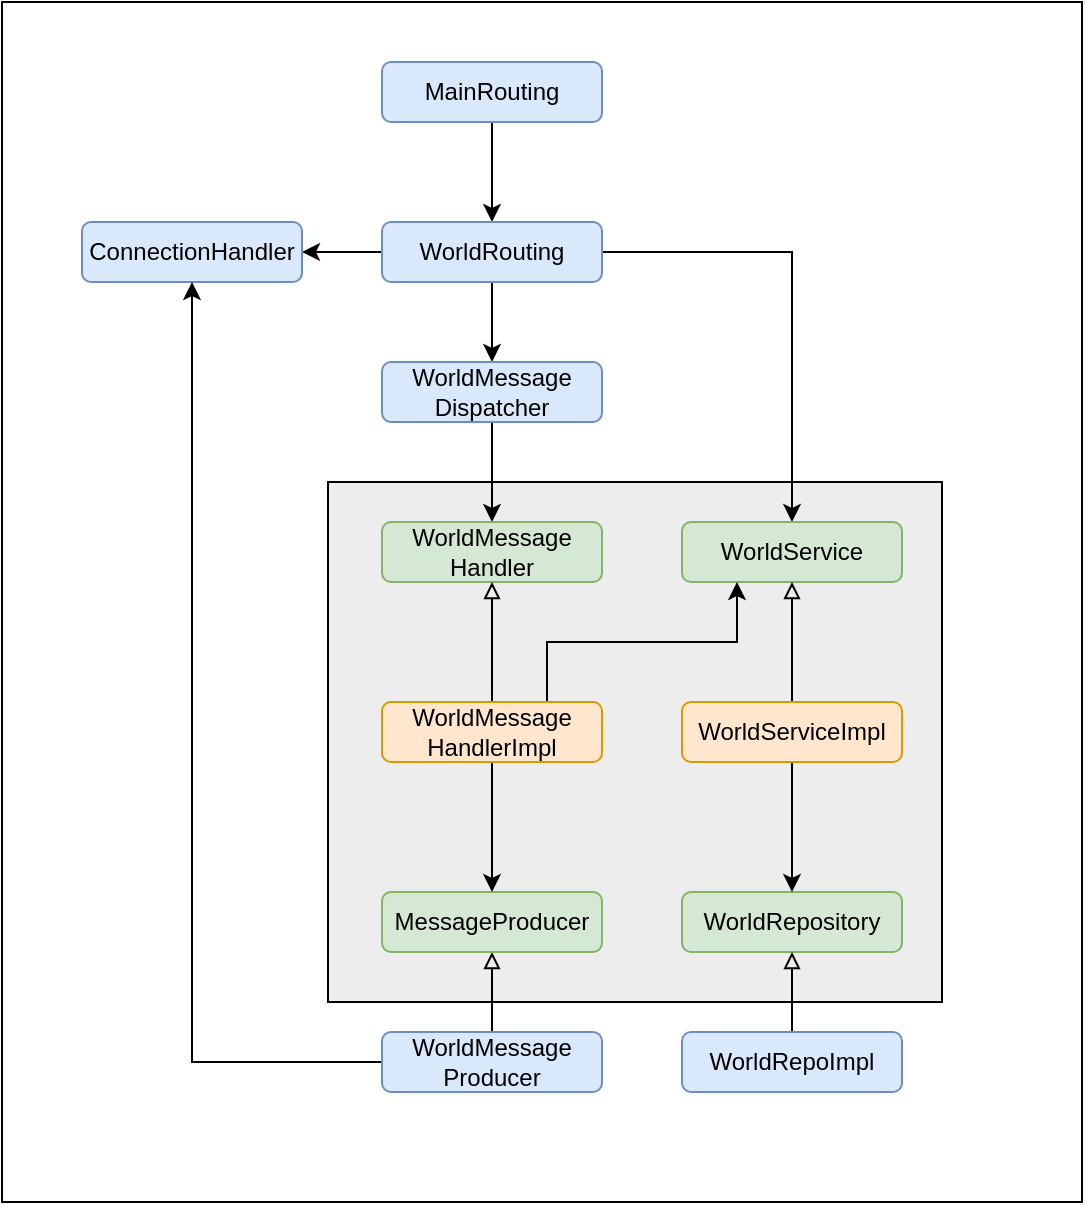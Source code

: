 <mxfile version="16.0.0" type="device"><diagram id="W6NS-g5eNcuoSr9xWdhe" name="Page-1"><mxGraphModel dx="1303" dy="687" grid="1" gridSize="10" guides="1" tooltips="1" connect="1" arrows="1" fold="1" page="1" pageScale="1" pageWidth="827" pageHeight="1169" math="0" shadow="0"><root><mxCell id="0"/><mxCell id="1" parent="0"/><mxCell id="jWlQcdZDTNU2XppyOp10-45" value="" style="rounded=0;whiteSpace=wrap;html=1;fillColor=default;" vertex="1" parent="1"><mxGeometry x="130" y="90" width="540" height="600" as="geometry"/></mxCell><mxCell id="jWlQcdZDTNU2XppyOp10-44" value="" style="rounded=0;whiteSpace=wrap;html=1;fillColor=#EDEDED;" vertex="1" parent="1"><mxGeometry x="293" y="330" width="307" height="260" as="geometry"/></mxCell><mxCell id="jWlQcdZDTNU2XppyOp10-4" style="edgeStyle=orthogonalEdgeStyle;rounded=0;orthogonalLoop=1;jettySize=auto;html=1;exitX=0.5;exitY=1;exitDx=0;exitDy=0;entryX=0.5;entryY=0;entryDx=0;entryDy=0;" edge="1" parent="1" source="jWlQcdZDTNU2XppyOp10-2" target="jWlQcdZDTNU2XppyOp10-3"><mxGeometry relative="1" as="geometry"/></mxCell><mxCell id="jWlQcdZDTNU2XppyOp10-2" value="&lt;div&gt;MainRouting&lt;/div&gt;" style="rounded=1;whiteSpace=wrap;html=1;fillColor=#dae8fc;strokeColor=#6c8ebf;" vertex="1" parent="1"><mxGeometry x="320" y="120" width="110" height="30" as="geometry"/></mxCell><mxCell id="jWlQcdZDTNU2XppyOp10-6" style="edgeStyle=orthogonalEdgeStyle;rounded=0;orthogonalLoop=1;jettySize=auto;html=1;exitX=0;exitY=0.5;exitDx=0;exitDy=0;entryX=1;entryY=0.5;entryDx=0;entryDy=0;" edge="1" parent="1" source="jWlQcdZDTNU2XppyOp10-3" target="jWlQcdZDTNU2XppyOp10-5"><mxGeometry relative="1" as="geometry"/></mxCell><mxCell id="jWlQcdZDTNU2XppyOp10-13" style="edgeStyle=orthogonalEdgeStyle;rounded=0;orthogonalLoop=1;jettySize=auto;html=1;exitX=0.5;exitY=1;exitDx=0;exitDy=0;entryX=0.5;entryY=0;entryDx=0;entryDy=0;" edge="1" parent="1" source="jWlQcdZDTNU2XppyOp10-3" target="jWlQcdZDTNU2XppyOp10-12"><mxGeometry relative="1" as="geometry"/></mxCell><mxCell id="jWlQcdZDTNU2XppyOp10-26" style="edgeStyle=orthogonalEdgeStyle;rounded=0;orthogonalLoop=1;jettySize=auto;html=1;entryX=0.5;entryY=0;entryDx=0;entryDy=0;endArrow=classic;endFill=1;" edge="1" parent="1" source="jWlQcdZDTNU2XppyOp10-3" target="jWlQcdZDTNU2XppyOp10-9"><mxGeometry relative="1" as="geometry"/></mxCell><mxCell id="jWlQcdZDTNU2XppyOp10-3" value="WorldRouting" style="rounded=1;whiteSpace=wrap;html=1;fillColor=#dae8fc;strokeColor=#6c8ebf;" vertex="1" parent="1"><mxGeometry x="320" y="200" width="110" height="30" as="geometry"/></mxCell><mxCell id="jWlQcdZDTNU2XppyOp10-5" value="&lt;div&gt;ConnectionHandler&lt;/div&gt;" style="rounded=1;whiteSpace=wrap;html=1;fillColor=#dae8fc;strokeColor=#6c8ebf;" vertex="1" parent="1"><mxGeometry x="170" y="200" width="110" height="30" as="geometry"/></mxCell><mxCell id="jWlQcdZDTNU2XppyOp10-9" value="WorldService" style="rounded=1;whiteSpace=wrap;html=1;fillColor=#d5e8d4;strokeColor=#82b366;" vertex="1" parent="1"><mxGeometry x="470" y="350" width="110" height="30" as="geometry"/></mxCell><mxCell id="jWlQcdZDTNU2XppyOp10-15" style="edgeStyle=orthogonalEdgeStyle;rounded=0;orthogonalLoop=1;jettySize=auto;html=1;exitX=0.5;exitY=1;exitDx=0;exitDy=0;entryX=0.5;entryY=0;entryDx=0;entryDy=0;" edge="1" parent="1" source="jWlQcdZDTNU2XppyOp10-12" target="jWlQcdZDTNU2XppyOp10-14"><mxGeometry relative="1" as="geometry"/></mxCell><mxCell id="jWlQcdZDTNU2XppyOp10-12" value="&lt;div&gt;WorldMessage&lt;/div&gt;&lt;div&gt;Dispatcher&lt;/div&gt;" style="rounded=1;whiteSpace=wrap;html=1;fillColor=#dae8fc;strokeColor=#6c8ebf;" vertex="1" parent="1"><mxGeometry x="320" y="270" width="110" height="30" as="geometry"/></mxCell><mxCell id="jWlQcdZDTNU2XppyOp10-14" value="&lt;div&gt;WorldMessage&lt;/div&gt;&lt;div&gt;Handler&lt;/div&gt;" style="rounded=1;whiteSpace=wrap;html=1;fillColor=#d5e8d4;strokeColor=#82b366;" vertex="1" parent="1"><mxGeometry x="320" y="350" width="110" height="30" as="geometry"/></mxCell><mxCell id="jWlQcdZDTNU2XppyOp10-42" style="edgeStyle=orthogonalEdgeStyle;rounded=0;orthogonalLoop=1;jettySize=auto;html=1;exitX=0;exitY=0.5;exitDx=0;exitDy=0;entryX=0.5;entryY=1;entryDx=0;entryDy=0;endArrow=classic;endFill=1;" edge="1" parent="1" source="jWlQcdZDTNU2XppyOp10-16" target="jWlQcdZDTNU2XppyOp10-5"><mxGeometry relative="1" as="geometry"/></mxCell><mxCell id="jWlQcdZDTNU2XppyOp10-43" style="edgeStyle=orthogonalEdgeStyle;rounded=0;orthogonalLoop=1;jettySize=auto;html=1;exitX=0.5;exitY=0;exitDx=0;exitDy=0;entryX=0.5;entryY=1;entryDx=0;entryDy=0;endArrow=block;endFill=0;" edge="1" parent="1" source="jWlQcdZDTNU2XppyOp10-16" target="jWlQcdZDTNU2XppyOp10-21"><mxGeometry relative="1" as="geometry"/></mxCell><mxCell id="jWlQcdZDTNU2XppyOp10-16" value="&lt;div&gt;WorldMessage&lt;/div&gt;&lt;div&gt;Producer&lt;/div&gt;" style="rounded=1;whiteSpace=wrap;html=1;fillColor=#dae8fc;strokeColor=#6c8ebf;" vertex="1" parent="1"><mxGeometry x="320" y="605" width="110" height="30" as="geometry"/></mxCell><mxCell id="jWlQcdZDTNU2XppyOp10-21" value="MessageProducer" style="rounded=1;whiteSpace=wrap;html=1;fillColor=#d5e8d4;strokeColor=#82b366;" vertex="1" parent="1"><mxGeometry x="320" y="535" width="110" height="30" as="geometry"/></mxCell><mxCell id="jWlQcdZDTNU2XppyOp10-23" value="WorldRepository" style="rounded=1;whiteSpace=wrap;html=1;fillColor=#d5e8d4;strokeColor=#82b366;" vertex="1" parent="1"><mxGeometry x="470" y="535" width="110" height="30" as="geometry"/></mxCell><mxCell id="jWlQcdZDTNU2XppyOp10-29" style="edgeStyle=orthogonalEdgeStyle;rounded=0;orthogonalLoop=1;jettySize=auto;html=1;entryX=0.5;entryY=1;entryDx=0;entryDy=0;endArrow=block;endFill=0;" edge="1" parent="1" source="jWlQcdZDTNU2XppyOp10-28" target="jWlQcdZDTNU2XppyOp10-14"><mxGeometry relative="1" as="geometry"/></mxCell><mxCell id="jWlQcdZDTNU2XppyOp10-39" style="edgeStyle=orthogonalEdgeStyle;rounded=0;orthogonalLoop=1;jettySize=auto;html=1;exitX=0.75;exitY=0;exitDx=0;exitDy=0;entryX=0.25;entryY=1;entryDx=0;entryDy=0;endArrow=classic;endFill=1;" edge="1" parent="1" source="jWlQcdZDTNU2XppyOp10-28" target="jWlQcdZDTNU2XppyOp10-9"><mxGeometry relative="1" as="geometry"/></mxCell><mxCell id="jWlQcdZDTNU2XppyOp10-41" style="edgeStyle=orthogonalEdgeStyle;rounded=0;orthogonalLoop=1;jettySize=auto;html=1;entryX=0.5;entryY=0;entryDx=0;entryDy=0;endArrow=classic;endFill=1;" edge="1" parent="1" source="jWlQcdZDTNU2XppyOp10-28" target="jWlQcdZDTNU2XppyOp10-21"><mxGeometry relative="1" as="geometry"/></mxCell><mxCell id="jWlQcdZDTNU2XppyOp10-28" value="&lt;div&gt;WorldMessage&lt;/div&gt;&lt;div&gt;HandlerImpl&lt;br&gt;&lt;/div&gt;" style="rounded=1;whiteSpace=wrap;html=1;fillColor=#ffe6cc;strokeColor=#d79b00;" vertex="1" parent="1"><mxGeometry x="320" y="440" width="110" height="30" as="geometry"/></mxCell><mxCell id="jWlQcdZDTNU2XppyOp10-31" style="edgeStyle=orthogonalEdgeStyle;rounded=0;orthogonalLoop=1;jettySize=auto;html=1;entryX=0.5;entryY=1;entryDx=0;entryDy=0;endArrow=block;endFill=0;" edge="1" parent="1" source="jWlQcdZDTNU2XppyOp10-30" target="jWlQcdZDTNU2XppyOp10-9"><mxGeometry relative="1" as="geometry"/></mxCell><mxCell id="jWlQcdZDTNU2XppyOp10-40" style="edgeStyle=orthogonalEdgeStyle;rounded=0;orthogonalLoop=1;jettySize=auto;html=1;exitX=0.5;exitY=1;exitDx=0;exitDy=0;entryX=0.5;entryY=0;entryDx=0;entryDy=0;endArrow=classic;endFill=1;" edge="1" parent="1" source="jWlQcdZDTNU2XppyOp10-30" target="jWlQcdZDTNU2XppyOp10-23"><mxGeometry relative="1" as="geometry"/></mxCell><mxCell id="jWlQcdZDTNU2XppyOp10-30" value="WorldServiceImpl" style="rounded=1;whiteSpace=wrap;html=1;fillColor=#ffe6cc;strokeColor=#d79b00;" vertex="1" parent="1"><mxGeometry x="470" y="440" width="110" height="30" as="geometry"/></mxCell><mxCell id="jWlQcdZDTNU2XppyOp10-38" style="edgeStyle=orthogonalEdgeStyle;rounded=0;orthogonalLoop=1;jettySize=auto;html=1;entryX=0.5;entryY=1;entryDx=0;entryDy=0;endArrow=block;endFill=0;" edge="1" parent="1" source="jWlQcdZDTNU2XppyOp10-36" target="jWlQcdZDTNU2XppyOp10-23"><mxGeometry relative="1" as="geometry"/></mxCell><mxCell id="jWlQcdZDTNU2XppyOp10-36" value="WorldRepoImpl" style="rounded=1;whiteSpace=wrap;html=1;fillColor=#dae8fc;strokeColor=#6c8ebf;" vertex="1" parent="1"><mxGeometry x="470" y="605" width="110" height="30" as="geometry"/></mxCell></root></mxGraphModel></diagram></mxfile>